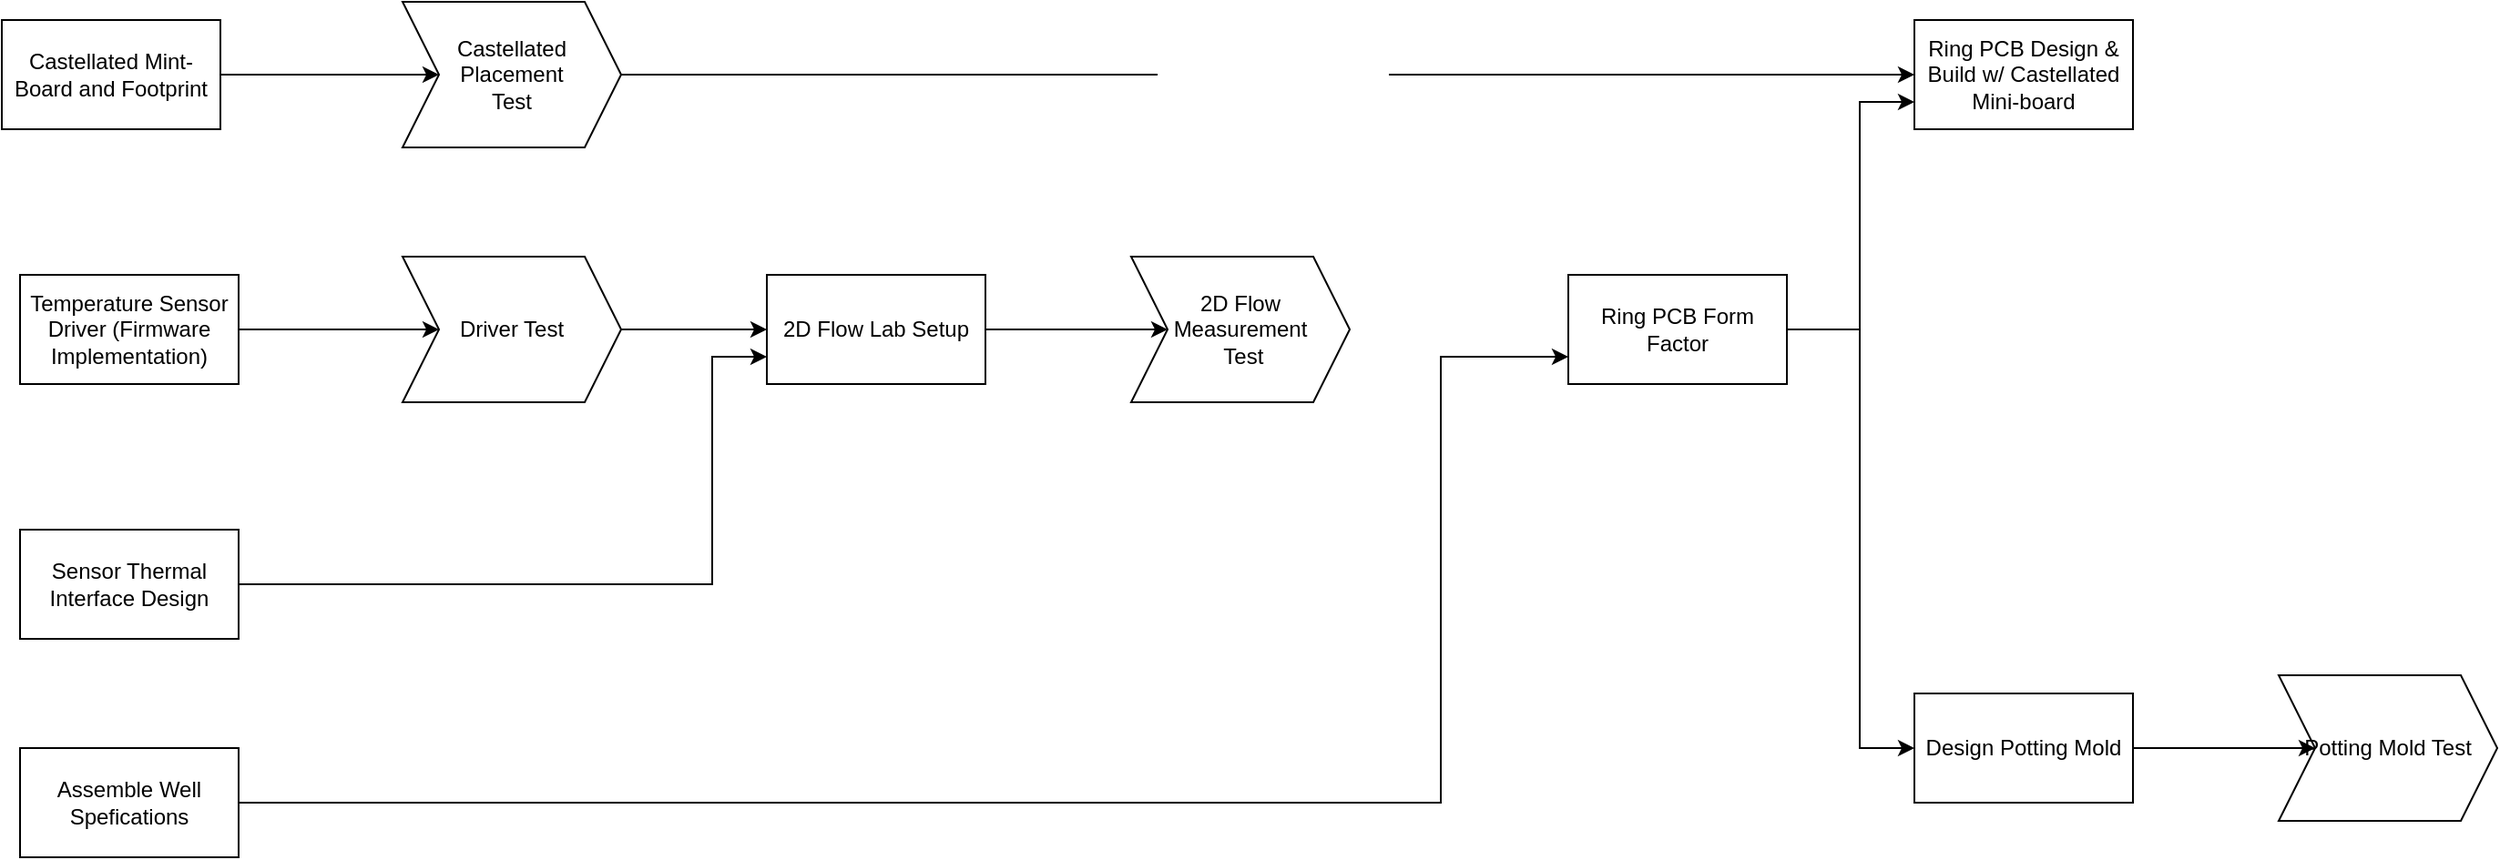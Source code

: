 <mxfile version="22.1.18" type="github">
  <diagram name="Page-1" id="qCO8pEl2zJ2py9bg0hVu">
    <mxGraphModel dx="1207" dy="709" grid="1" gridSize="10" guides="1" tooltips="1" connect="1" arrows="1" fold="1" page="1" pageScale="1" pageWidth="850" pageHeight="1100" math="0" shadow="0">
      <root>
        <mxCell id="0" />
        <mxCell id="1" parent="0" />
        <mxCell id="cvJQp6pP5oyXREMTl6of-4" style="edgeStyle=orthogonalEdgeStyle;rounded=0;orthogonalLoop=1;jettySize=auto;html=1;entryX=0;entryY=0.5;entryDx=0;entryDy=0;" edge="1" parent="1" source="cvJQp6pP5oyXREMTl6of-1" target="cvJQp6pP5oyXREMTl6of-2">
          <mxGeometry relative="1" as="geometry" />
        </mxCell>
        <mxCell id="cvJQp6pP5oyXREMTl6of-1" value="Temperature Sensor Driver (Firmware Implementation)" style="rounded=0;whiteSpace=wrap;html=1;" vertex="1" parent="1">
          <mxGeometry x="120" y="240" width="120" height="60" as="geometry" />
        </mxCell>
        <mxCell id="cvJQp6pP5oyXREMTl6of-5" style="edgeStyle=orthogonalEdgeStyle;rounded=0;orthogonalLoop=1;jettySize=auto;html=1;entryX=0;entryY=0.5;entryDx=0;entryDy=0;" edge="1" parent="1" source="cvJQp6pP5oyXREMTl6of-2">
          <mxGeometry relative="1" as="geometry">
            <mxPoint x="530" y="270" as="targetPoint" />
          </mxGeometry>
        </mxCell>
        <mxCell id="cvJQp6pP5oyXREMTl6of-2" value="Driver Test" style="shape=step;perimeter=stepPerimeter;whiteSpace=wrap;html=1;fixedSize=1;" vertex="1" parent="1">
          <mxGeometry x="330" y="230" width="120" height="80" as="geometry" />
        </mxCell>
        <mxCell id="cvJQp6pP5oyXREMTl6of-6" value="&lt;div&gt;2D Flow Measurement&lt;/div&gt;&lt;div&gt;&amp;nbsp;Test&lt;/div&gt;" style="shape=step;perimeter=stepPerimeter;whiteSpace=wrap;html=1;fixedSize=1;" vertex="1" parent="1">
          <mxGeometry x="730" y="230" width="120" height="80" as="geometry" />
        </mxCell>
        <mxCell id="cvJQp6pP5oyXREMTl6of-24" style="edgeStyle=orthogonalEdgeStyle;rounded=0;orthogonalLoop=1;jettySize=auto;html=1;entryX=0;entryY=0.75;entryDx=0;entryDy=0;" edge="1" parent="1" source="cvJQp6pP5oyXREMTl6of-7" target="cvJQp6pP5oyXREMTl6of-22">
          <mxGeometry relative="1" as="geometry">
            <Array as="points">
              <mxPoint x="1130" y="270" />
              <mxPoint x="1130" y="145" />
            </Array>
          </mxGeometry>
        </mxCell>
        <mxCell id="cvJQp6pP5oyXREMTl6of-26" value="" style="edgeStyle=orthogonalEdgeStyle;rounded=0;orthogonalLoop=1;jettySize=auto;html=1;" edge="1" parent="1" source="cvJQp6pP5oyXREMTl6of-7" target="cvJQp6pP5oyXREMTl6of-25">
          <mxGeometry relative="1" as="geometry">
            <Array as="points">
              <mxPoint x="1130" y="270" />
              <mxPoint x="1130" y="500" />
            </Array>
          </mxGeometry>
        </mxCell>
        <mxCell id="cvJQp6pP5oyXREMTl6of-7" value="Ring PCB Form Factor" style="whiteSpace=wrap;html=1;" vertex="1" parent="1">
          <mxGeometry x="970" y="240" width="120" height="60" as="geometry" />
        </mxCell>
        <mxCell id="cvJQp6pP5oyXREMTl6of-14" style="edgeStyle=orthogonalEdgeStyle;rounded=0;orthogonalLoop=1;jettySize=auto;html=1;entryX=0;entryY=0.75;entryDx=0;entryDy=0;" edge="1" parent="1" source="cvJQp6pP5oyXREMTl6of-9" target="cvJQp6pP5oyXREMTl6of-11">
          <mxGeometry relative="1" as="geometry">
            <Array as="points">
              <mxPoint x="500" y="410" />
              <mxPoint x="500" y="285" />
            </Array>
          </mxGeometry>
        </mxCell>
        <mxCell id="cvJQp6pP5oyXREMTl6of-9" value="Sensor Thermal Interface Design" style="rounded=0;whiteSpace=wrap;html=1;" vertex="1" parent="1">
          <mxGeometry x="120" y="380" width="120" height="60" as="geometry" />
        </mxCell>
        <mxCell id="cvJQp6pP5oyXREMTl6of-15" style="edgeStyle=orthogonalEdgeStyle;rounded=0;orthogonalLoop=1;jettySize=auto;html=1;" edge="1" parent="1" source="cvJQp6pP5oyXREMTl6of-11" target="cvJQp6pP5oyXREMTl6of-6">
          <mxGeometry relative="1" as="geometry" />
        </mxCell>
        <mxCell id="cvJQp6pP5oyXREMTl6of-11" value="2D Flow Lab Setup" style="rounded=0;whiteSpace=wrap;html=1;" vertex="1" parent="1">
          <mxGeometry x="530" y="240" width="120" height="60" as="geometry" />
        </mxCell>
        <mxCell id="cvJQp6pP5oyXREMTl6of-17" style="edgeStyle=orthogonalEdgeStyle;rounded=0;orthogonalLoop=1;jettySize=auto;html=1;entryX=0;entryY=0.75;entryDx=0;entryDy=0;" edge="1" parent="1" source="cvJQp6pP5oyXREMTl6of-16" target="cvJQp6pP5oyXREMTl6of-7">
          <mxGeometry relative="1" as="geometry">
            <Array as="points">
              <mxPoint x="900" y="530" />
              <mxPoint x="900" y="285" />
            </Array>
          </mxGeometry>
        </mxCell>
        <mxCell id="cvJQp6pP5oyXREMTl6of-16" value="Assemble Well Spefications" style="rounded=0;whiteSpace=wrap;html=1;" vertex="1" parent="1">
          <mxGeometry x="120" y="500" width="120" height="60" as="geometry" />
        </mxCell>
        <mxCell id="cvJQp6pP5oyXREMTl6of-20" style="edgeStyle=orthogonalEdgeStyle;rounded=0;orthogonalLoop=1;jettySize=auto;html=1;" edge="1" parent="1" source="cvJQp6pP5oyXREMTl6of-18" target="cvJQp6pP5oyXREMTl6of-19">
          <mxGeometry relative="1" as="geometry" />
        </mxCell>
        <mxCell id="cvJQp6pP5oyXREMTl6of-18" value="Castellated Mint-Board and Footprint " style="rounded=0;whiteSpace=wrap;html=1;" vertex="1" parent="1">
          <mxGeometry x="110" y="100" width="120" height="60" as="geometry" />
        </mxCell>
        <mxCell id="cvJQp6pP5oyXREMTl6of-23" style="edgeStyle=orthogonalEdgeStyle;rounded=0;orthogonalLoop=1;jettySize=auto;html=1;" edge="1" parent="1" source="cvJQp6pP5oyXREMTl6of-19" target="cvJQp6pP5oyXREMTl6of-22">
          <mxGeometry relative="1" as="geometry" />
        </mxCell>
        <mxCell id="cvJQp6pP5oyXREMTl6of-19" value="Castellated Placement &lt;br&gt;Test" style="shape=step;perimeter=stepPerimeter;whiteSpace=wrap;html=1;fixedSize=1;" vertex="1" parent="1">
          <mxGeometry x="330" y="90" width="120" height="80" as="geometry" />
        </mxCell>
        <mxCell id="cvJQp6pP5oyXREMTl6of-22" value="Ring PCB Design &amp;amp; Build w/ Castellated Mini-board" style="rounded=0;whiteSpace=wrap;html=1;" vertex="1" parent="1">
          <mxGeometry x="1160" y="100" width="120" height="60" as="geometry" />
        </mxCell>
        <mxCell id="cvJQp6pP5oyXREMTl6of-28" value="" style="edgeStyle=orthogonalEdgeStyle;rounded=0;orthogonalLoop=1;jettySize=auto;html=1;" edge="1" parent="1" source="cvJQp6pP5oyXREMTl6of-25" target="cvJQp6pP5oyXREMTl6of-27">
          <mxGeometry relative="1" as="geometry" />
        </mxCell>
        <mxCell id="cvJQp6pP5oyXREMTl6of-25" value="Design Potting Mold" style="whiteSpace=wrap;html=1;" vertex="1" parent="1">
          <mxGeometry x="1160" y="470" width="120" height="60" as="geometry" />
        </mxCell>
        <mxCell id="cvJQp6pP5oyXREMTl6of-27" value="Potting Mold Test" style="shape=step;perimeter=stepPerimeter;whiteSpace=wrap;html=1;fixedSize=1;" vertex="1" parent="1">
          <mxGeometry x="1360" y="460" width="120" height="80" as="geometry" />
        </mxCell>
      </root>
    </mxGraphModel>
  </diagram>
</mxfile>
